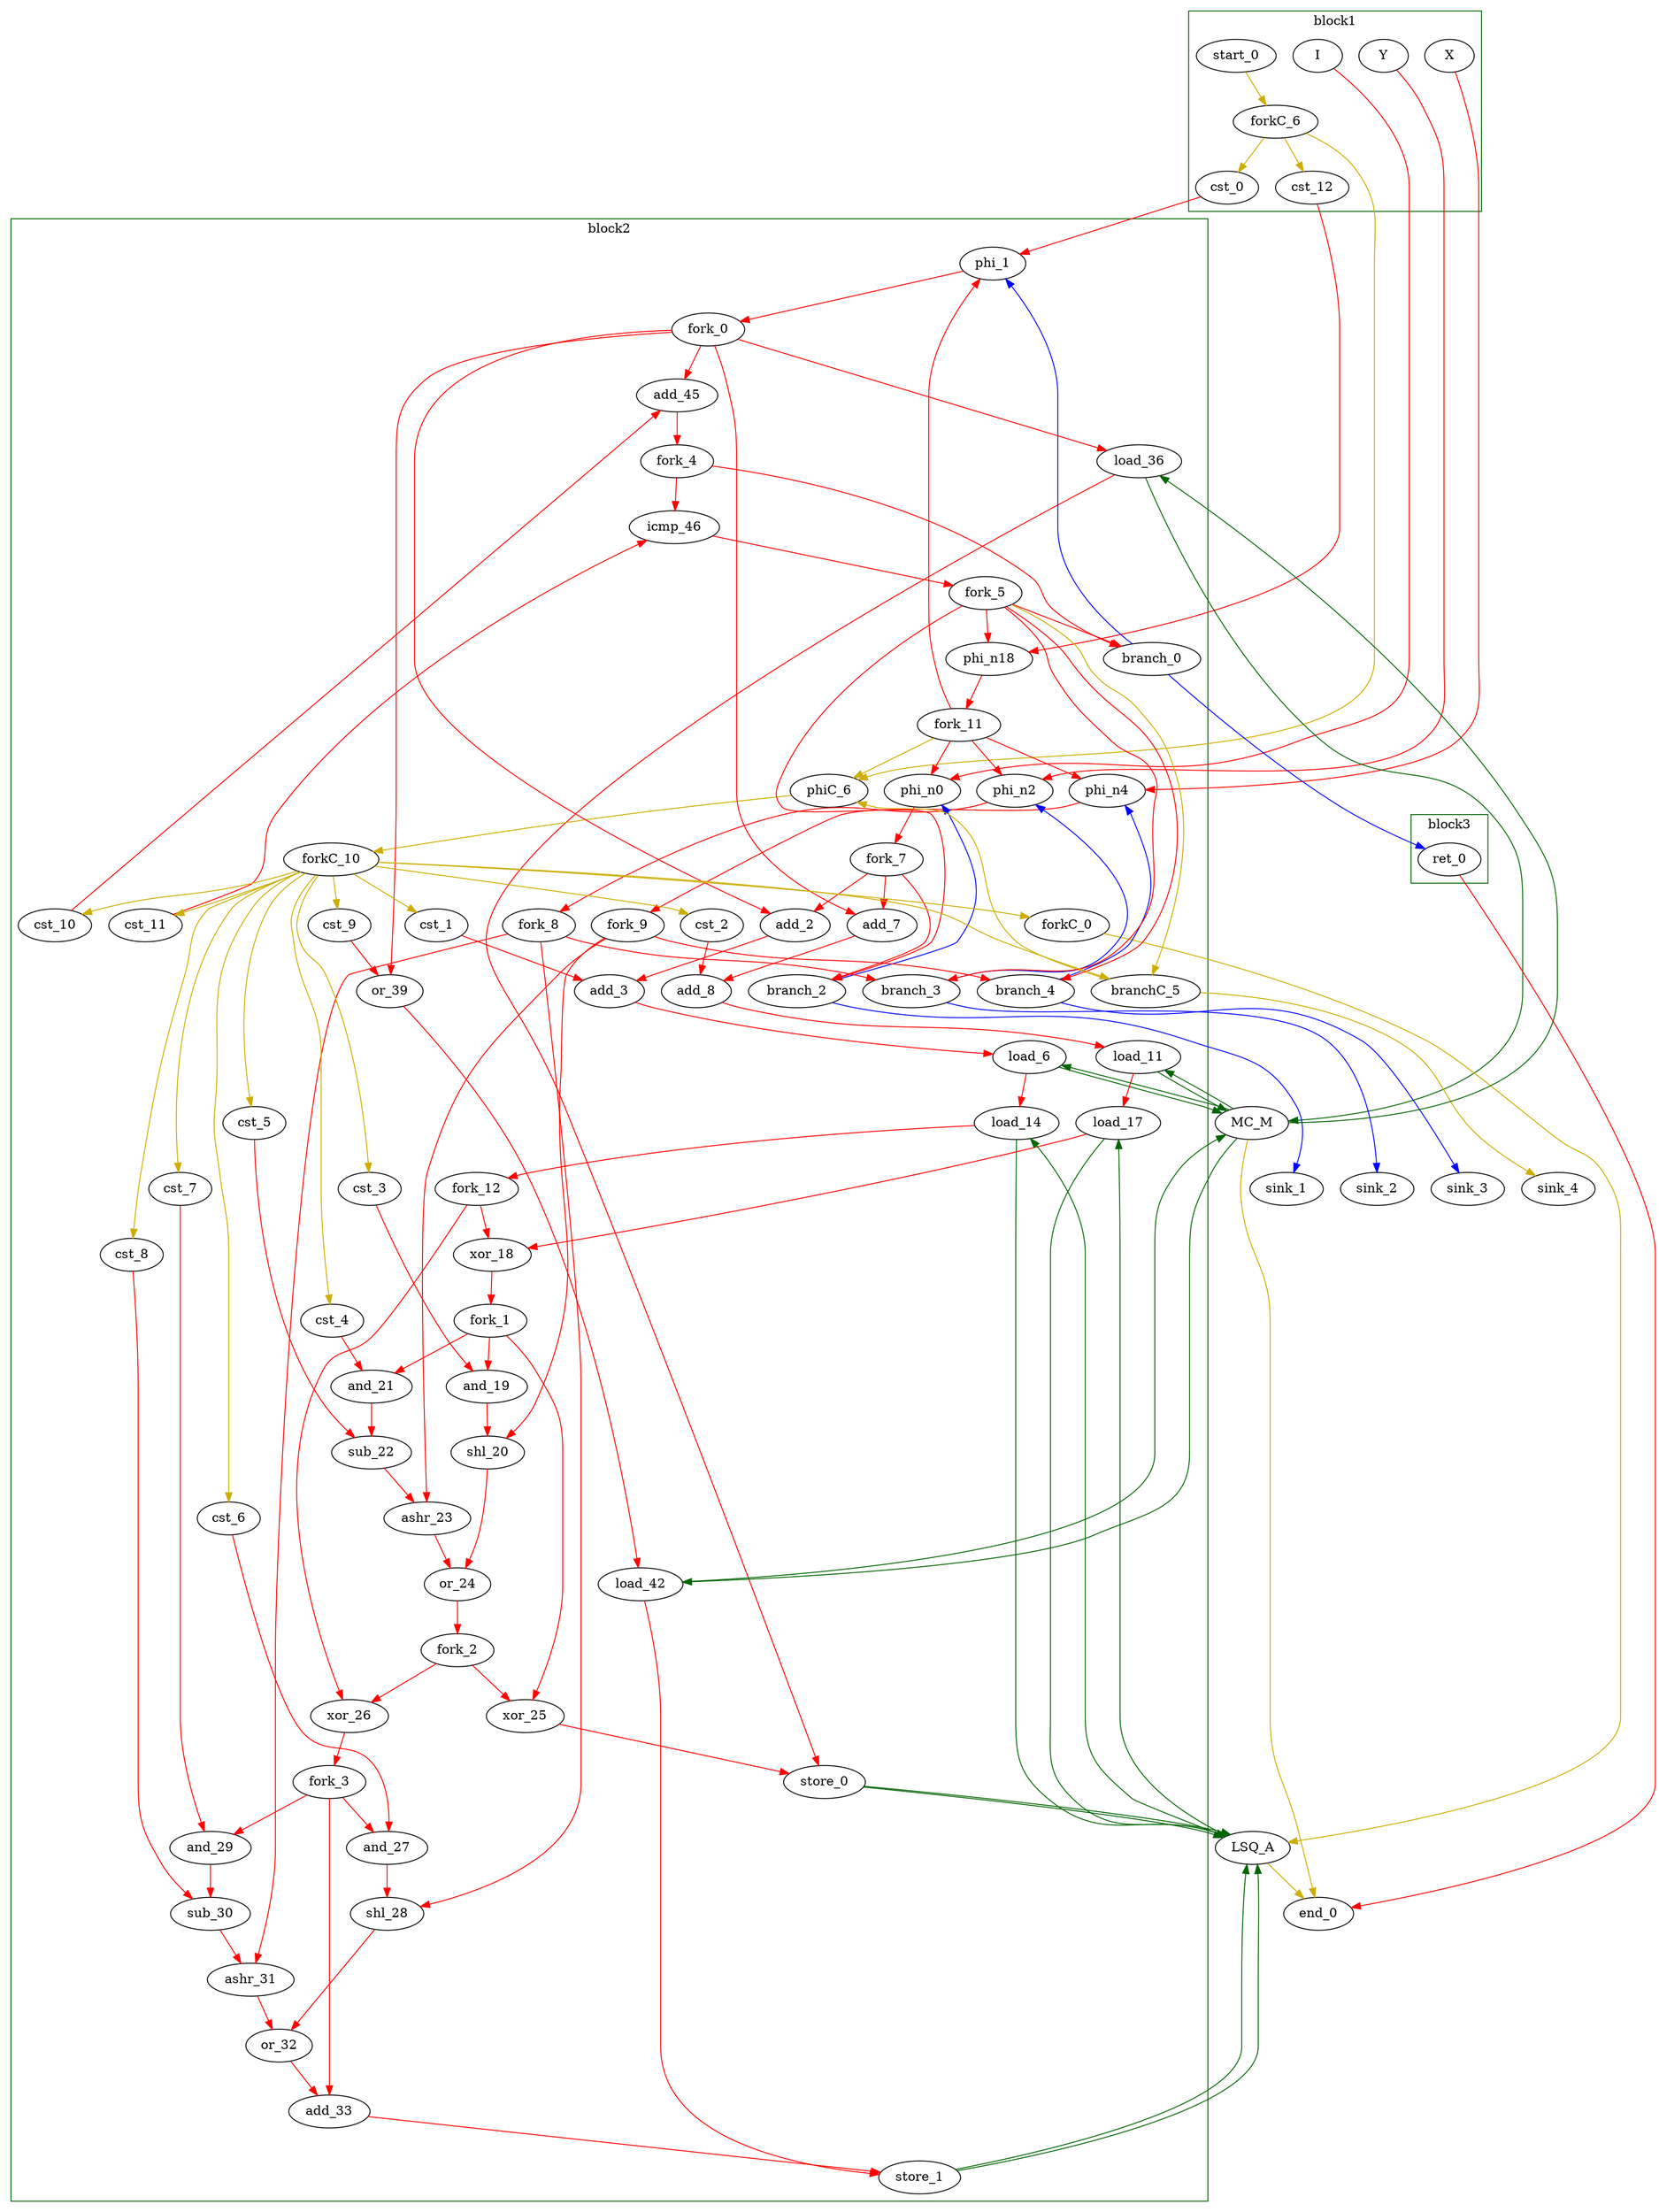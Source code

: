 Digraph G {
	splines=spline;
//DHLS version: 0.1.1" [shape = "none" pos = "20,20!"]

	subgraph cluster_0 {
	color = "darkgreen";
		label = "block1";
		"I" [type = "Entry", bbID= 1, in = "in1:32", out = "out1:32"];
		"Y" [type = "Entry", bbID= 1, in = "in1:32", out = "out1:32"];
		"X" [type = "Entry", bbID= 1, in = "in1:32", out = "out1:32"];
		"cst_0" [type = "Constant", bbID= 1, in = "in1:32", out = "out1:32", value = "0x00000000"];
		"start_0" [type = "Entry", control= "true", bbID= 1, in = "in1:0", out = "out1:0"];
		"cst_12" [type = "Constant", bbID= 1, in = "in1:32", out = "out1:32", value = "0x00000001"];
		"forkC_6" [type = "Fork", bbID= 1, in = "in1:0", out = "out1:0 out2:0 out3:0 "];

	}

	subgraph cluster_1 {
	color = "darkgreen";
		label = "block2";
		"phi_1" [type = "Mux", bbID= 2, in = "in1?:1 in2:32 in3:32 ", out = "out1:32", delay=0.366];
		"add_2" [type = "Operator", bbID= 2, op = "add_op", in = "in1:32 in2:32 ", out = "out1:32 ", delay=1.693, latency=0, II=1];
		"cst_1" [type = "Constant", bbID= 2, in = "in1:32", out = "out1:32", value = "0x00000002"];
		"add_3" [type = "Operator", bbID= 2, op = "add_op", in = "in1:32 in2:32 ", out = "out1:32 ", delay=1.693, latency=0, II=1];
		"load_6" [type = "Operator", bbID= 2, op = "mc_load_op",bbID= 2, portId= 0, offset= 0, in = "in1:32 in2:32", out = "out1:32 out2:32 ", delay=0.000, latency=2, II=1];
		"add_7" [type = "Operator", bbID= 2, op = "add_op", in = "in1:32 in2:32 ", out = "out1:32 ", delay=1.693, latency=0, II=1];
		"cst_2" [type = "Constant", bbID= 2, in = "in1:32", out = "out1:32", value = "0xFFFFFFFE"];
		"add_8" [type = "Operator", bbID= 2, op = "add_op", in = "in1:32 in2:32 ", out = "out1:32 ", delay=1.693, latency=0, II=1];
		"load_11" [type = "Operator", bbID= 2, op = "mc_load_op",bbID= 2, portId= 1, offset= 0, in = "in1:32 in2:32", out = "out1:32 out2:32 ", delay=0.000, latency=2, II=1];
		"load_14" [type = "Operator", bbID= 2, op = "lsq_load_op",bbID= 2, portId= 0, offset= 0, in = "in1:32 in2:32", out = "out1:32 out2:32 ", delay=0.000, latency=5, II=1];
		"load_17" [type = "Operator", bbID= 2, op = "lsq_load_op",bbID= 2, portId= 1, offset= 0, in = "in1:32 in2:32", out = "out1:32 out2:32 ", delay=0.000, latency=5, II=1];
		"xor_18" [type = "Operator", bbID= 2, op = "xor_op", in = "in1:32 in2:32 ", out = "out1:32 ", delay=0.000, latency=0, II=1];
		"cst_3" [type = "Constant", bbID= 2, in = "in1:32", out = "out1:32", value = "0x0000000F"];
		"and_19" [type = "Operator", bbID= 2, op = "and_op", in = "in1:32 in2:32 ", out = "out1:32 ", delay=0.000, latency=0, II=1];
		"shl_20" [type = "Operator", bbID= 2, op = "shl_op", in = "in1:32 in2:32 ", out = "out1:32 ", delay=0.000, latency=0, II=1];
		"cst_4" [type = "Constant", bbID= 2, in = "in1:32", out = "out1:32", value = "0x0000000F"];
		"and_21" [type = "Operator", bbID= 2, op = "and_op", in = "in1:32 in2:32 ", out = "out1:32 ", delay=0.000, latency=0, II=1];
		"cst_5" [type = "Constant", bbID= 2, in = "in1:32", out = "out1:32", value = "0x00000010"];
		"sub_22" [type = "Operator", bbID= 2, op = "sub_op", in = "in1:32 in2:32 ", out = "out1:32 ", delay=1.693, latency=0, II=1];
		"ashr_23" [type = "Operator", bbID= 2, op = "ashr_op", in = "in1:32 in2:32 ", out = "out1:32 ", delay=0.000, latency=0, II=1];
		"or_24" [type = "Operator", bbID= 2, op = "or_op", in = "in1:32 in2:32 ", out = "out1:32 ", delay=0.000, latency=0, II=1];
		"xor_25" [type = "Operator", bbID= 2, op = "xor_op", in = "in1:32 in2:32 ", out = "out1:32 ", delay=0.000, latency=0, II=1];
		"xor_26" [type = "Operator", bbID= 2, op = "xor_op", in = "in1:32 in2:32 ", out = "out1:32 ", delay=0.000, latency=0, II=1];
		"cst_6" [type = "Constant", bbID= 2, in = "in1:32", out = "out1:32", value = "0x0000000F"];
		"and_27" [type = "Operator", bbID= 2, op = "and_op", in = "in1:32 in2:32 ", out = "out1:32 ", delay=0.000, latency=0, II=1];
		"shl_28" [type = "Operator", bbID= 2, op = "shl_op", in = "in1:32 in2:32 ", out = "out1:32 ", delay=0.000, latency=0, II=1];
		"cst_7" [type = "Constant", bbID= 2, in = "in1:32", out = "out1:32", value = "0x0000000F"];
		"and_29" [type = "Operator", bbID= 2, op = "and_op", in = "in1:32 in2:32 ", out = "out1:32 ", delay=0.000, latency=0, II=1];
		"cst_8" [type = "Constant", bbID= 2, in = "in1:32", out = "out1:32", value = "0x00000010"];
		"sub_30" [type = "Operator", bbID= 2, op = "sub_op", in = "in1:32 in2:32 ", out = "out1:32 ", delay=1.693, latency=0, II=1];
		"ashr_31" [type = "Operator", bbID= 2, op = "ashr_op", in = "in1:32 in2:32 ", out = "out1:32 ", delay=0.000, latency=0, II=1];
		"or_32" [type = "Operator", bbID= 2, op = "or_op", in = "in1:32 in2:32 ", out = "out1:32 ", delay=0.000, latency=0, II=1];
		"add_33" [type = "Operator", bbID= 2, op = "add_op", in = "in1:32 in2:32 ", out = "out1:32 ", delay=1.693, latency=0, II=1];
		"load_36" [type = "Operator", bbID= 2, op = "mc_load_op",bbID= 2, portId= 2, offset= 0, in = "in1:32 in2:32", out = "out1:32 out2:32 ", delay=0.000, latency=2, II=1];
		"store_0" [type = "Operator", bbID= 2, op = "lsq_store_op",bbID= 2, portId= 0, offset= 2, in = "in1:32 in2:32 ", out = "out1:32 out2:32", delay=0.000, latency=0, II=1];
		"cst_9" [type = "Constant", bbID= 2, in = "in1:32", out = "out1:32", value = "0x00000001"];
		"or_39" [type = "Operator", bbID= 2, op = "or_op", in = "in1:32 in2:32 ", out = "out1:32 ", delay=0.000, latency=0, II=1];
		"load_42" [type = "Operator", bbID= 2, op = "mc_load_op",bbID= 2, portId= 3, offset= 0, in = "in1:32 in2:32", out = "out1:32 out2:32 ", delay=0.000, latency=2, II=1];
		"store_1" [type = "Operator", bbID= 2, op = "lsq_store_op",bbID= 2, portId= 1, offset= 2, in = "in1:32 in2:32 ", out = "out1:32 out2:32", delay=0.000, latency=0, II=1];
		"cst_10" [type = "Constant", bbID= 2, in = "in1:32", out = "out1:32", value = "0x00000002"];
		"add_45" [type = "Operator", bbID= 2, op = "add_op", in = "in1:32 in2:32 ", out = "out1:32 ", delay=1.693, latency=0, II=1];
		"cst_11" [type = "Constant", bbID= 2, in = "in1:32", out = "out1:32", value = "0x000007D0"];
		"icmp_46" [type = "Operator", bbID= 2, op = "icmp_ult_op", in = "in1:32 in2:32 ", out = "out1:1 ", delay=1.530, latency=0, II=1];
		"forkC_0" [type = "Fork", bbID= 2, in = "in1:0", out = "out1:0 "];
		"phi_n0" [type = "Mux", bbID= 2, in = "in1?:1 in2:32 in3:32 ", out = "out1:32", delay=0.366];
		"phi_n2" [type = "Mux", bbID= 2, in = "in1?:1 in2:32 in3:32 ", out = "out1:32", delay=0.366];
		"phi_n4" [type = "Mux", bbID= 2, in = "in1?:1 in2:32 in3:32 ", out = "out1:32", delay=0.366];
		"phiC_6" [type = "Mux", bbID= 2, in = "in1?:1 in2:0 in3:0 ", out = "out1:0", delay=0.166];
		"branch_0" [type = "Branch", bbID= 2,  in = "in1:32 in2?:1*i", out = "out1+:32 out2-:32"];
		"phi_n18" [type = "Merge", bbID= 2, in = "in1:32 in2:32*i ", out = "out1:32", delay=0.366];
		"branch_2" [type = "Branch", bbID= 2,  in = "in1:32 in2?:1*i", out = "out1+:32 out2-:32"];
		"branch_3" [type = "Branch", bbID= 2,  in = "in1:32 in2?:1*i", out = "out1+:32 out2-:32"];
		"branch_4" [type = "Branch", bbID= 2,  in = "in1:32 in2?:1*i", out = "out1+:32 out2-:32"];
		"branchC_5" [type = "Branch", bbID= 2,  in = "in1:0 in2?:1*i", out = "out1+:0 out2-:0"];
		"fork_0" [type = "Fork", bbID= 2, in = "in1:32", out = "out1:32 out2:32 out3:32 out4:32 out5:32 "];
		"fork_1" [type = "Fork", bbID= 2, in = "in1:32", out = "out1:32 out2:32 out3:32 "];
		"fork_2" [type = "Fork", bbID= 2, in = "in1:32", out = "out1:32 out2:32 "];
		"fork_3" [type = "Fork", bbID= 2, in = "in1:32", out = "out1:32 out2:32 out3:32 "];
		"fork_4" [type = "Fork", bbID= 2, in = "in1:32", out = "out1:32 out2:32 "];
		"fork_5" [type = "Fork", bbID= 2, in = "in1:32", out = "out1:32 out2:32 out3:32 out4:32 out5:32 out6:32 "];
		"fork_7" [type = "Fork", bbID= 2, in = "in1:32", out = "out1:32 out2:32 out3:32 "];
		"fork_8" [type = "Fork", bbID= 2, in = "in1:32", out = "out1:32 out2:32 out3:32 "];
		"fork_9" [type = "Fork", bbID= 2, in = "in1:32", out = "out1:32 out2:32 out3:32 "];
		"forkC_10" [type = "Fork", bbID= 2, in = "in1:0", out = "out1:0 out2:0 out3:0 out4:0 out5:0 out6:0 out7:0 out8:0 out9:0 out10:0 out11:0 out12:0 out13:0 "];
		"fork_11" [type = "Fork", bbID= 2, in = "in1:32", out = "out1:32 out2:32 out3:32 out4:32 out5:32 "];
		"fork_12" [type = "Fork", bbID= 2, in = "in1:32", out = "out1:32 out2:32 "];

	}

	subgraph cluster_2 {
	color = "darkgreen";
		label = "block3";
		"ret_0" [type = "Operator", bbID= 3, op = "ret_op", in = "in1:32 ", out = "out1:32 ", delay=0.000, latency=0, II=1];

	}
	"LSQ_A" [type = "LSQ", bbID= 0, in = "in1:0*c0 in2:32*l0a in3:32*l1a in4:32*s0a in5:32*s0d in6:32*s1a in7:32*s1d ", out = "out1:32*l0d out2:32*l1d out3:0*e ", memory = "A", bbcount = 1, ldcount = 2, stcount = 2, fifoDepth = 8, numLoads = "{2}", numStores = "{2}", loadOffsets = "{{0;0;0;0;0;0;0;0}}", storeOffsets = "{{2;2;0;0;0;0;0;0}}", loadPorts = "{{0;1;0;0;0;0;0;0}}", storePorts = "{{0;1;0;0;0;0;0;0}}"];
	"MC_M" [type = "MC", bbID= 0, in = "in1:32*l0a in2:32*l1a in3:32*l2a in4:32*l3a ", out = "out1:32*l0d out2:32*l1d out3:32*l2d out4:32*l3d out5:0*e ", memory = "M", bbcount = 0, ldcount = 4, stcount = 0];
	"sink_1" [type = "Sink", bbID= 0, in = "in1:32"];
	"sink_2" [type = "Sink", bbID= 0, in = "in1:32"];
	"sink_3" [type = "Sink", bbID= 0, in = "in1:32"];
	"sink_4" [type = "Sink", bbID= 0, in = "in1:0"];
	"end_0" [type = "Exit", bbID= 0, in = "in1:0*e in2:0*e in3:32 ", out = "out1:32"];

	"load_6" -> "MC_M" [color = "darkgreen", mem_address = "true", from = "out2", to = "in1"];
	"MC_M" -> "load_6" [color = "darkgreen", mem_address = "false", from = "out1", to = "in1"];
	"load_11" -> "MC_M" [color = "darkgreen", mem_address = "true", from = "out2", to = "in2"];
	"MC_M" -> "load_11" [color = "darkgreen", mem_address = "false", from = "out2", to = "in1"];
	"load_14" -> "LSQ_A" [color = "darkgreen", mem_address = "true", from = "out2", to = "in2"];
	"LSQ_A" -> "load_14" [color = "darkgreen", mem_address = "false", from = "out1", to = "in1"];
	"load_17" -> "LSQ_A" [color = "darkgreen", mem_address = "true", from = "out2", to = "in3"];
	"LSQ_A" -> "load_17" [color = "darkgreen", mem_address = "false", from = "out2", to = "in1"];
	"load_36" -> "MC_M" [color = "darkgreen", mem_address = "true", from = "out2", to = "in3"];
	"MC_M" -> "load_36" [color = "darkgreen", mem_address = "false", from = "out3", to = "in1"];
	"store_0" -> "LSQ_A" [color = "darkgreen", mem_address = "true", from = "out2", to = "in4"];
	"store_0" -> "LSQ_A" [color = "darkgreen", mem_address = "false", from = "out1", to = "in5"];
	"load_42" -> "MC_M" [color = "darkgreen", mem_address = "true", from = "out2", to = "in4"];
	"MC_M" -> "load_42" [color = "darkgreen", mem_address = "false", from = "out4", to = "in1"];
	"store_1" -> "LSQ_A" [color = "darkgreen", mem_address = "true", from = "out2", to = "in6"];
	"store_1" -> "LSQ_A" [color = "darkgreen", mem_address = "false", from = "out1", to = "in7"];
	"LSQ_A" -> "end_0" [color = "gold3", from = "out3", to = "in1"];
	"MC_M" -> "end_0" [color = "gold3", from = "out5", to = "in2"];
	"I" -> "phi_n0" [color = "red", from = "out1", to = "in3"];
	"Y" -> "phi_n2" [color = "red", from = "out1", to = "in3"];
	"X" -> "phi_n4" [color = "red", from = "out1", to = "in3"];
	"cst_0" -> "phi_1" [color = "red", from = "out1", to = "in3"];
	"phi_1" -> "fork_0" [color = "red", from = "out1", to = "in1"];
	"add_2" -> "add_3" [color = "red", from = "out1", to = "in1"];
	"cst_1" -> "add_3" [color = "red", from = "out1", to = "in2"];
	"add_3" -> "load_6" [color = "red", from = "out1", to = "in2"];
	"load_6" -> "load_14" [color = "red", from = "out1", to = "in2"];
	"add_7" -> "add_8" [color = "red", from = "out1", to = "in1"];
	"cst_2" -> "add_8" [color = "red", from = "out1", to = "in2"];
	"add_8" -> "load_11" [color = "red", from = "out1", to = "in2"];
	"load_11" -> "load_17" [color = "red", from = "out1", to = "in2"];
	"load_14" -> "fork_12" [color = "red", from = "out1", to = "in1"];
	"load_17" -> "xor_18" [color = "red", from = "out1", to = "in2"];
	"xor_18" -> "fork_1" [color = "red", from = "out1", to = "in1"];
	"cst_3" -> "and_19" [color = "red", from = "out1", to = "in2"];
	"and_19" -> "shl_20" [color = "red", from = "out1", to = "in2"];
	"shl_20" -> "or_24" [color = "red", from = "out1", to = "in1"];
	"cst_4" -> "and_21" [color = "red", from = "out1", to = "in2"];
	"and_21" -> "sub_22" [color = "red", from = "out1", to = "in2"];
	"cst_5" -> "sub_22" [color = "red", from = "out1", to = "in1"];
	"sub_22" -> "ashr_23" [color = "red", from = "out1", to = "in2"];
	"ashr_23" -> "or_24" [color = "red", from = "out1", to = "in2"];
	"or_24" -> "fork_2" [color = "red", from = "out1", to = "in1"];
	"xor_25" -> "store_0" [color = "red", from = "out1", to = "in1"];
	"xor_26" -> "fork_3" [color = "red", from = "out1", to = "in1"];
	"cst_6" -> "and_27" [color = "red", from = "out1", to = "in2"];
	"and_27" -> "shl_28" [color = "red", from = "out1", to = "in2"];
	"shl_28" -> "or_32" [color = "red", from = "out1", to = "in1"];
	"cst_7" -> "and_29" [color = "red", from = "out1", to = "in2"];
	"and_29" -> "sub_30" [color = "red", from = "out1", to = "in2"];
	"cst_8" -> "sub_30" [color = "red", from = "out1", to = "in1"];
	"sub_30" -> "ashr_31" [color = "red", from = "out1", to = "in2"];
	"ashr_31" -> "or_32" [color = "red", from = "out1", to = "in2"];
	"or_32" -> "add_33" [color = "red", from = "out1", to = "in2"];
	"add_33" -> "store_1" [color = "red", from = "out1", to = "in1"];
	"load_36" -> "store_0" [color = "red", from = "out1", to = "in2"];
	"cst_9" -> "or_39" [color = "red", from = "out1", to = "in2"];
	"or_39" -> "load_42" [color = "red", from = "out1", to = "in2"];
	"load_42" -> "store_1" [color = "red", from = "out1", to = "in2"];
	"cst_10" -> "add_45" [color = "red", from = "out1", to = "in2"];
	"add_45" -> "fork_4" [color = "red", from = "out1", to = "in1"];
	"cst_11" -> "icmp_46" [color = "red", from = "out1", to = "in2"];
	"icmp_46" -> "fork_5" [color = "red", from = "out1", to = "in1"];
	"ret_0" -> "end_0" [color = "red", from = "out1", to = "in3"];
	"start_0" -> "forkC_6" [color = "gold3", from = "out1", to = "in1"];
	"forkC_0" -> "LSQ_A" [color = "gold3", from = "out1", to = "in1"];
	"phi_n0" -> "fork_7" [color = "red", from = "out1", to = "in1"];
	"phi_n2" -> "fork_8" [color = "red", from = "out1", to = "in1"];
	"phi_n4" -> "fork_9" [color = "red", from = "out1", to = "in1"];
	"phiC_6" -> "forkC_10" [color = "gold3", from = "out1", to = "in1"];
	"branch_0" -> "ret_0" [color = "blue", minlen = 3, from = "out1", to = "in1"];
	"branch_0" -> "phi_1" [color = "blue", minlen = 3, from = "out2", to = "in2"];
	"phi_n18" -> "fork_11" [color = "red", from = "out1", to = "in1"];
	"cst_12" -> "phi_n18" [color = "red", from = "out1", to = "in1"];
	"branch_2" -> "sink_1" [color = "blue", minlen = 3, from = "out1", to = "in1"];
	"branch_2" -> "phi_n0" [color = "blue", minlen = 3, from = "out2", to = "in2"];
	"branch_3" -> "sink_2" [color = "blue", minlen = 3, from = "out1", to = "in1"];
	"branch_3" -> "phi_n2" [color = "blue", minlen = 3, from = "out2", to = "in2"];
	"branch_4" -> "sink_3" [color = "blue", minlen = 3, from = "out1", to = "in1"];
	"branch_4" -> "phi_n4" [color = "blue", minlen = 3, from = "out2", to = "in2"];
	"branchC_5" -> "sink_4" [color = "gold3", minlen = 3, from = "out1", to = "in1"];
	"branchC_5" -> "phiC_6" [color = "gold3", minlen = 3, from = "out2", to = "in2"];
	"fork_0" -> "add_2" [color = "red", from = "out1", to = "in1"];
	"fork_0" -> "add_7" [color = "red", from = "out2", to = "in1"];
	"fork_0" -> "or_39" [color = "red", from = "out3", to = "in1"];
	"fork_0" -> "add_45" [color = "red", from = "out4", to = "in1"];
	"fork_0" -> "load_36" [color = "red", from = "out5", to = "in2"];
	"fork_1" -> "and_19" [color = "red", from = "out1", to = "in1"];
	"fork_1" -> "and_21" [color = "red", from = "out2", to = "in1"];
	"fork_1" -> "xor_25" [color = "red", from = "out3", to = "in1"];
	"fork_2" -> "xor_25" [color = "red", from = "out1", to = "in2"];
	"fork_2" -> "xor_26" [color = "red", from = "out2", to = "in2"];
	"fork_3" -> "and_27" [color = "red", from = "out1", to = "in1"];
	"fork_3" -> "and_29" [color = "red", from = "out2", to = "in1"];
	"fork_3" -> "add_33" [color = "red", from = "out3", to = "in1"];
	"fork_4" -> "icmp_46" [color = "red", from = "out1", to = "in1"];
	"fork_4" -> "branch_0" [color = "red", from = "out2", to = "in1"];
	"fork_5" -> "branch_0" [color = "red", from = "out1", to = "in2"];
	"fork_5" -> "phi_n18" [color = "red", from = "out2", to = "in2"];
	"fork_5" -> "branch_2" [color = "red", from = "out3", to = "in2"];
	"fork_5" -> "branch_3" [color = "red", from = "out4", to = "in2"];
	"fork_5" -> "branch_4" [color = "red", from = "out5", to = "in2"];
	"fork_5" -> "branchC_5" [color = "gold3", from = "out6", to = "in2"];
	"forkC_6" -> "cst_0" [color = "gold3", from = "out1", to = "in1"];
	"forkC_6" -> "phiC_6" [color = "gold3", from = "out2", to = "in3"];
	"forkC_6" -> "cst_12" [color = "gold3", from = "out3", to = "in1"];
	"fork_7" -> "add_2" [color = "red", from = "out1", to = "in2"];
	"fork_7" -> "branch_2" [color = "red", from = "out2", to = "in1"];
	"fork_7" -> "add_7" [color = "red", from = "out3", to = "in2"];
	"fork_8" -> "shl_28" [color = "red", from = "out1", to = "in1"];
	"fork_8" -> "branch_3" [color = "red", from = "out2", to = "in1"];
	"fork_8" -> "ashr_31" [color = "red", from = "out3", to = "in1"];
	"fork_9" -> "shl_20" [color = "red", from = "out1", to = "in1"];
	"fork_9" -> "branch_4" [color = "red", from = "out2", to = "in1"];
	"fork_9" -> "ashr_23" [color = "red", from = "out3", to = "in1"];
	"forkC_10" -> "cst_1" [color = "gold3", from = "out1", to = "in1"];
	"forkC_10" -> "branchC_5" [color = "gold3", from = "out2", to = "in1"];
	"forkC_10" -> "cst_2" [color = "gold3", from = "out3", to = "in1"];
	"forkC_10" -> "cst_3" [color = "gold3", from = "out4", to = "in1"];
	"forkC_10" -> "cst_4" [color = "gold3", from = "out5", to = "in1"];
	"forkC_10" -> "cst_5" [color = "gold3", from = "out6", to = "in1"];
	"forkC_10" -> "cst_6" [color = "gold3", from = "out7", to = "in1"];
	"forkC_10" -> "cst_7" [color = "gold3", from = "out8", to = "in1"];
	"forkC_10" -> "cst_8" [color = "gold3", from = "out9", to = "in1"];
	"forkC_10" -> "cst_9" [color = "gold3", from = "out10", to = "in1"];
	"forkC_10" -> "cst_10" [color = "gold3", from = "out11", to = "in1"];
	"forkC_10" -> "cst_11" [color = "gold3", from = "out12", to = "in1"];
	"forkC_10" -> "forkC_0" [color = "gold3", from = "out13", to = "in1"];
	"fork_11" -> "phi_1" [color = "red", from = "out1", to = "in1"];
	"fork_11" -> "phi_n0" [color = "red", from = "out2", to = "in1"];
	"fork_11" -> "phi_n2" [color = "red", from = "out3", to = "in1"];
	"fork_11" -> "phi_n4" [color = "red", from = "out4", to = "in1"];
	"fork_11" -> "phiC_6" [color = "gold3", from = "out5", to = "in1"];
	"fork_12" -> "xor_18" [color = "red", from = "out1", to = "in1"];
	"fork_12" -> "xor_26" [color = "red", from = "out2", to = "in1"];

}